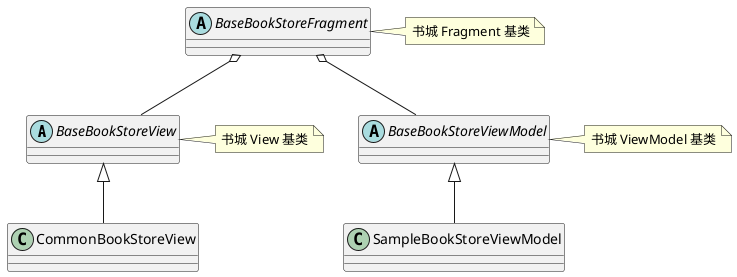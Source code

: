 @startuml


abstract class BaseBookStoreView
note right: 书城 View 基类



abstract class BaseBookStoreViewModel
note right: 书城 ViewModel 基类

abstract class BaseBookStoreFragment
note right: 书城 Fragment 基类



BaseBookStoreView <|-- CommonBookStoreView



BaseBookStoreViewModel <|-- SampleBookStoreViewModel

BaseBookStoreFragment o-- BaseBookStoreView
BaseBookStoreFragment o-- BaseBookStoreViewModel


@enduml